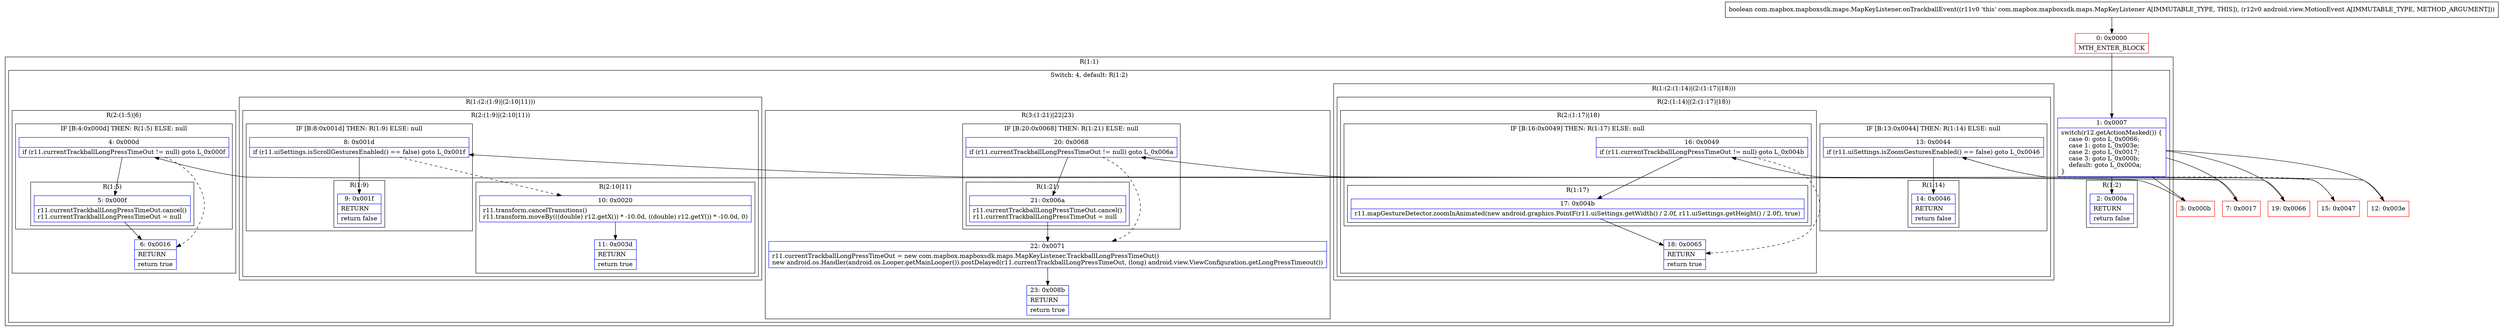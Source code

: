 digraph "CFG forcom.mapbox.mapboxsdk.maps.MapKeyListener.onTrackballEvent(Landroid\/view\/MotionEvent;)Z" {
subgraph cluster_Region_605719220 {
label = "R(1:1)";
node [shape=record,color=blue];
subgraph cluster_SwitchRegion_1312025634 {
label = "Switch: 4, default: R(1:2)";
node [shape=record,color=blue];
Node_1 [shape=record,label="{1\:\ 0x0007|switch(r12.getActionMasked()) \{\l    case 0: goto L_0x0066;\l    case 1: goto L_0x003e;\l    case 2: goto L_0x0017;\l    case 3: goto L_0x000b;\l    default: goto L_0x000a;\l\}\l}"];
subgraph cluster_Region_1110136928 {
label = "R(3:(1:21)|22|23)";
node [shape=record,color=blue];
subgraph cluster_IfRegion_927024398 {
label = "IF [B:20:0x0068] THEN: R(1:21) ELSE: null";
node [shape=record,color=blue];
Node_20 [shape=record,label="{20\:\ 0x0068|if (r11.currentTrackballLongPressTimeOut != null) goto L_0x006a\l}"];
subgraph cluster_Region_1199449720 {
label = "R(1:21)";
node [shape=record,color=blue];
Node_21 [shape=record,label="{21\:\ 0x006a|r11.currentTrackballLongPressTimeOut.cancel()\lr11.currentTrackballLongPressTimeOut = null\l}"];
}
}
Node_22 [shape=record,label="{22\:\ 0x0071|r11.currentTrackballLongPressTimeOut = new com.mapbox.mapboxsdk.maps.MapKeyListener.TrackballLongPressTimeOut()\lnew android.os.Handler(android.os.Looper.getMainLooper()).postDelayed(r11.currentTrackballLongPressTimeOut, (long) android.view.ViewConfiguration.getLongPressTimeout())\l}"];
Node_23 [shape=record,label="{23\:\ 0x008b|RETURN\l|return true\l}"];
}
subgraph cluster_Region_377323593 {
label = "R(1:(2:(1:14)|(2:(1:17)|18)))";
node [shape=record,color=blue];
subgraph cluster_Region_235745982 {
label = "R(2:(1:14)|(2:(1:17)|18))";
node [shape=record,color=blue];
subgraph cluster_IfRegion_861503300 {
label = "IF [B:13:0x0044] THEN: R(1:14) ELSE: null";
node [shape=record,color=blue];
Node_13 [shape=record,label="{13\:\ 0x0044|if (r11.uiSettings.isZoomGesturesEnabled() == false) goto L_0x0046\l}"];
subgraph cluster_Region_94552753 {
label = "R(1:14)";
node [shape=record,color=blue];
Node_14 [shape=record,label="{14\:\ 0x0046|RETURN\l|return false\l}"];
}
}
subgraph cluster_Region_2133292420 {
label = "R(2:(1:17)|18)";
node [shape=record,color=blue];
subgraph cluster_IfRegion_408432668 {
label = "IF [B:16:0x0049] THEN: R(1:17) ELSE: null";
node [shape=record,color=blue];
Node_16 [shape=record,label="{16\:\ 0x0049|if (r11.currentTrackballLongPressTimeOut != null) goto L_0x004b\l}"];
subgraph cluster_Region_1619250956 {
label = "R(1:17)";
node [shape=record,color=blue];
Node_17 [shape=record,label="{17\:\ 0x004b|r11.mapGestureDetector.zoomInAnimated(new android.graphics.PointF(r11.uiSettings.getWidth() \/ 2.0f, r11.uiSettings.getHeight() \/ 2.0f), true)\l}"];
}
}
Node_18 [shape=record,label="{18\:\ 0x0065|RETURN\l|return true\l}"];
}
}
}
subgraph cluster_Region_1931951847 {
label = "R(1:(2:(1:9)|(2:10|11)))";
node [shape=record,color=blue];
subgraph cluster_Region_929623634 {
label = "R(2:(1:9)|(2:10|11))";
node [shape=record,color=blue];
subgraph cluster_IfRegion_1852436595 {
label = "IF [B:8:0x001d] THEN: R(1:9) ELSE: null";
node [shape=record,color=blue];
Node_8 [shape=record,label="{8\:\ 0x001d|if (r11.uiSettings.isScrollGesturesEnabled() == false) goto L_0x001f\l}"];
subgraph cluster_Region_283945245 {
label = "R(1:9)";
node [shape=record,color=blue];
Node_9 [shape=record,label="{9\:\ 0x001f|RETURN\l|return false\l}"];
}
}
subgraph cluster_Region_1517714913 {
label = "R(2:10|11)";
node [shape=record,color=blue];
Node_10 [shape=record,label="{10\:\ 0x0020|r11.transform.cancelTransitions()\lr11.transform.moveBy(((double) r12.getX()) * \-10.0d, ((double) r12.getY()) * \-10.0d, 0)\l}"];
Node_11 [shape=record,label="{11\:\ 0x003d|RETURN\l|return true\l}"];
}
}
}
subgraph cluster_Region_714871427 {
label = "R(2:(1:5)|6)";
node [shape=record,color=blue];
subgraph cluster_IfRegion_190285259 {
label = "IF [B:4:0x000d] THEN: R(1:5) ELSE: null";
node [shape=record,color=blue];
Node_4 [shape=record,label="{4\:\ 0x000d|if (r11.currentTrackballLongPressTimeOut != null) goto L_0x000f\l}"];
subgraph cluster_Region_2122740221 {
label = "R(1:5)";
node [shape=record,color=blue];
Node_5 [shape=record,label="{5\:\ 0x000f|r11.currentTrackballLongPressTimeOut.cancel()\lr11.currentTrackballLongPressTimeOut = null\l}"];
}
}
Node_6 [shape=record,label="{6\:\ 0x0016|RETURN\l|return true\l}"];
}
subgraph cluster_Region_402031289 {
label = "R(1:2)";
node [shape=record,color=blue];
Node_2 [shape=record,label="{2\:\ 0x000a|RETURN\l|return false\l}"];
}
}
}
Node_0 [shape=record,color=red,label="{0\:\ 0x0000|MTH_ENTER_BLOCK\l}"];
Node_3 [shape=record,color=red,label="{3\:\ 0x000b}"];
Node_7 [shape=record,color=red,label="{7\:\ 0x0017}"];
Node_12 [shape=record,color=red,label="{12\:\ 0x003e}"];
Node_15 [shape=record,color=red,label="{15\:\ 0x0047}"];
Node_19 [shape=record,color=red,label="{19\:\ 0x0066}"];
MethodNode[shape=record,label="{boolean com.mapbox.mapboxsdk.maps.MapKeyListener.onTrackballEvent((r11v0 'this' com.mapbox.mapboxsdk.maps.MapKeyListener A[IMMUTABLE_TYPE, THIS]), (r12v0 android.view.MotionEvent A[IMMUTABLE_TYPE, METHOD_ARGUMENT])) }"];
MethodNode -> Node_0;
Node_1 -> Node_2;
Node_1 -> Node_3;
Node_1 -> Node_7;
Node_1 -> Node_12;
Node_1 -> Node_19;
Node_20 -> Node_21;
Node_20 -> Node_22[style=dashed];
Node_21 -> Node_22;
Node_22 -> Node_23;
Node_13 -> Node_14;
Node_13 -> Node_15[style=dashed];
Node_16 -> Node_17;
Node_16 -> Node_18[style=dashed];
Node_17 -> Node_18;
Node_8 -> Node_9;
Node_8 -> Node_10[style=dashed];
Node_10 -> Node_11;
Node_4 -> Node_5;
Node_4 -> Node_6[style=dashed];
Node_5 -> Node_6;
Node_0 -> Node_1;
Node_3 -> Node_4;
Node_7 -> Node_8;
Node_12 -> Node_13;
Node_15 -> Node_16;
Node_19 -> Node_20;
}

